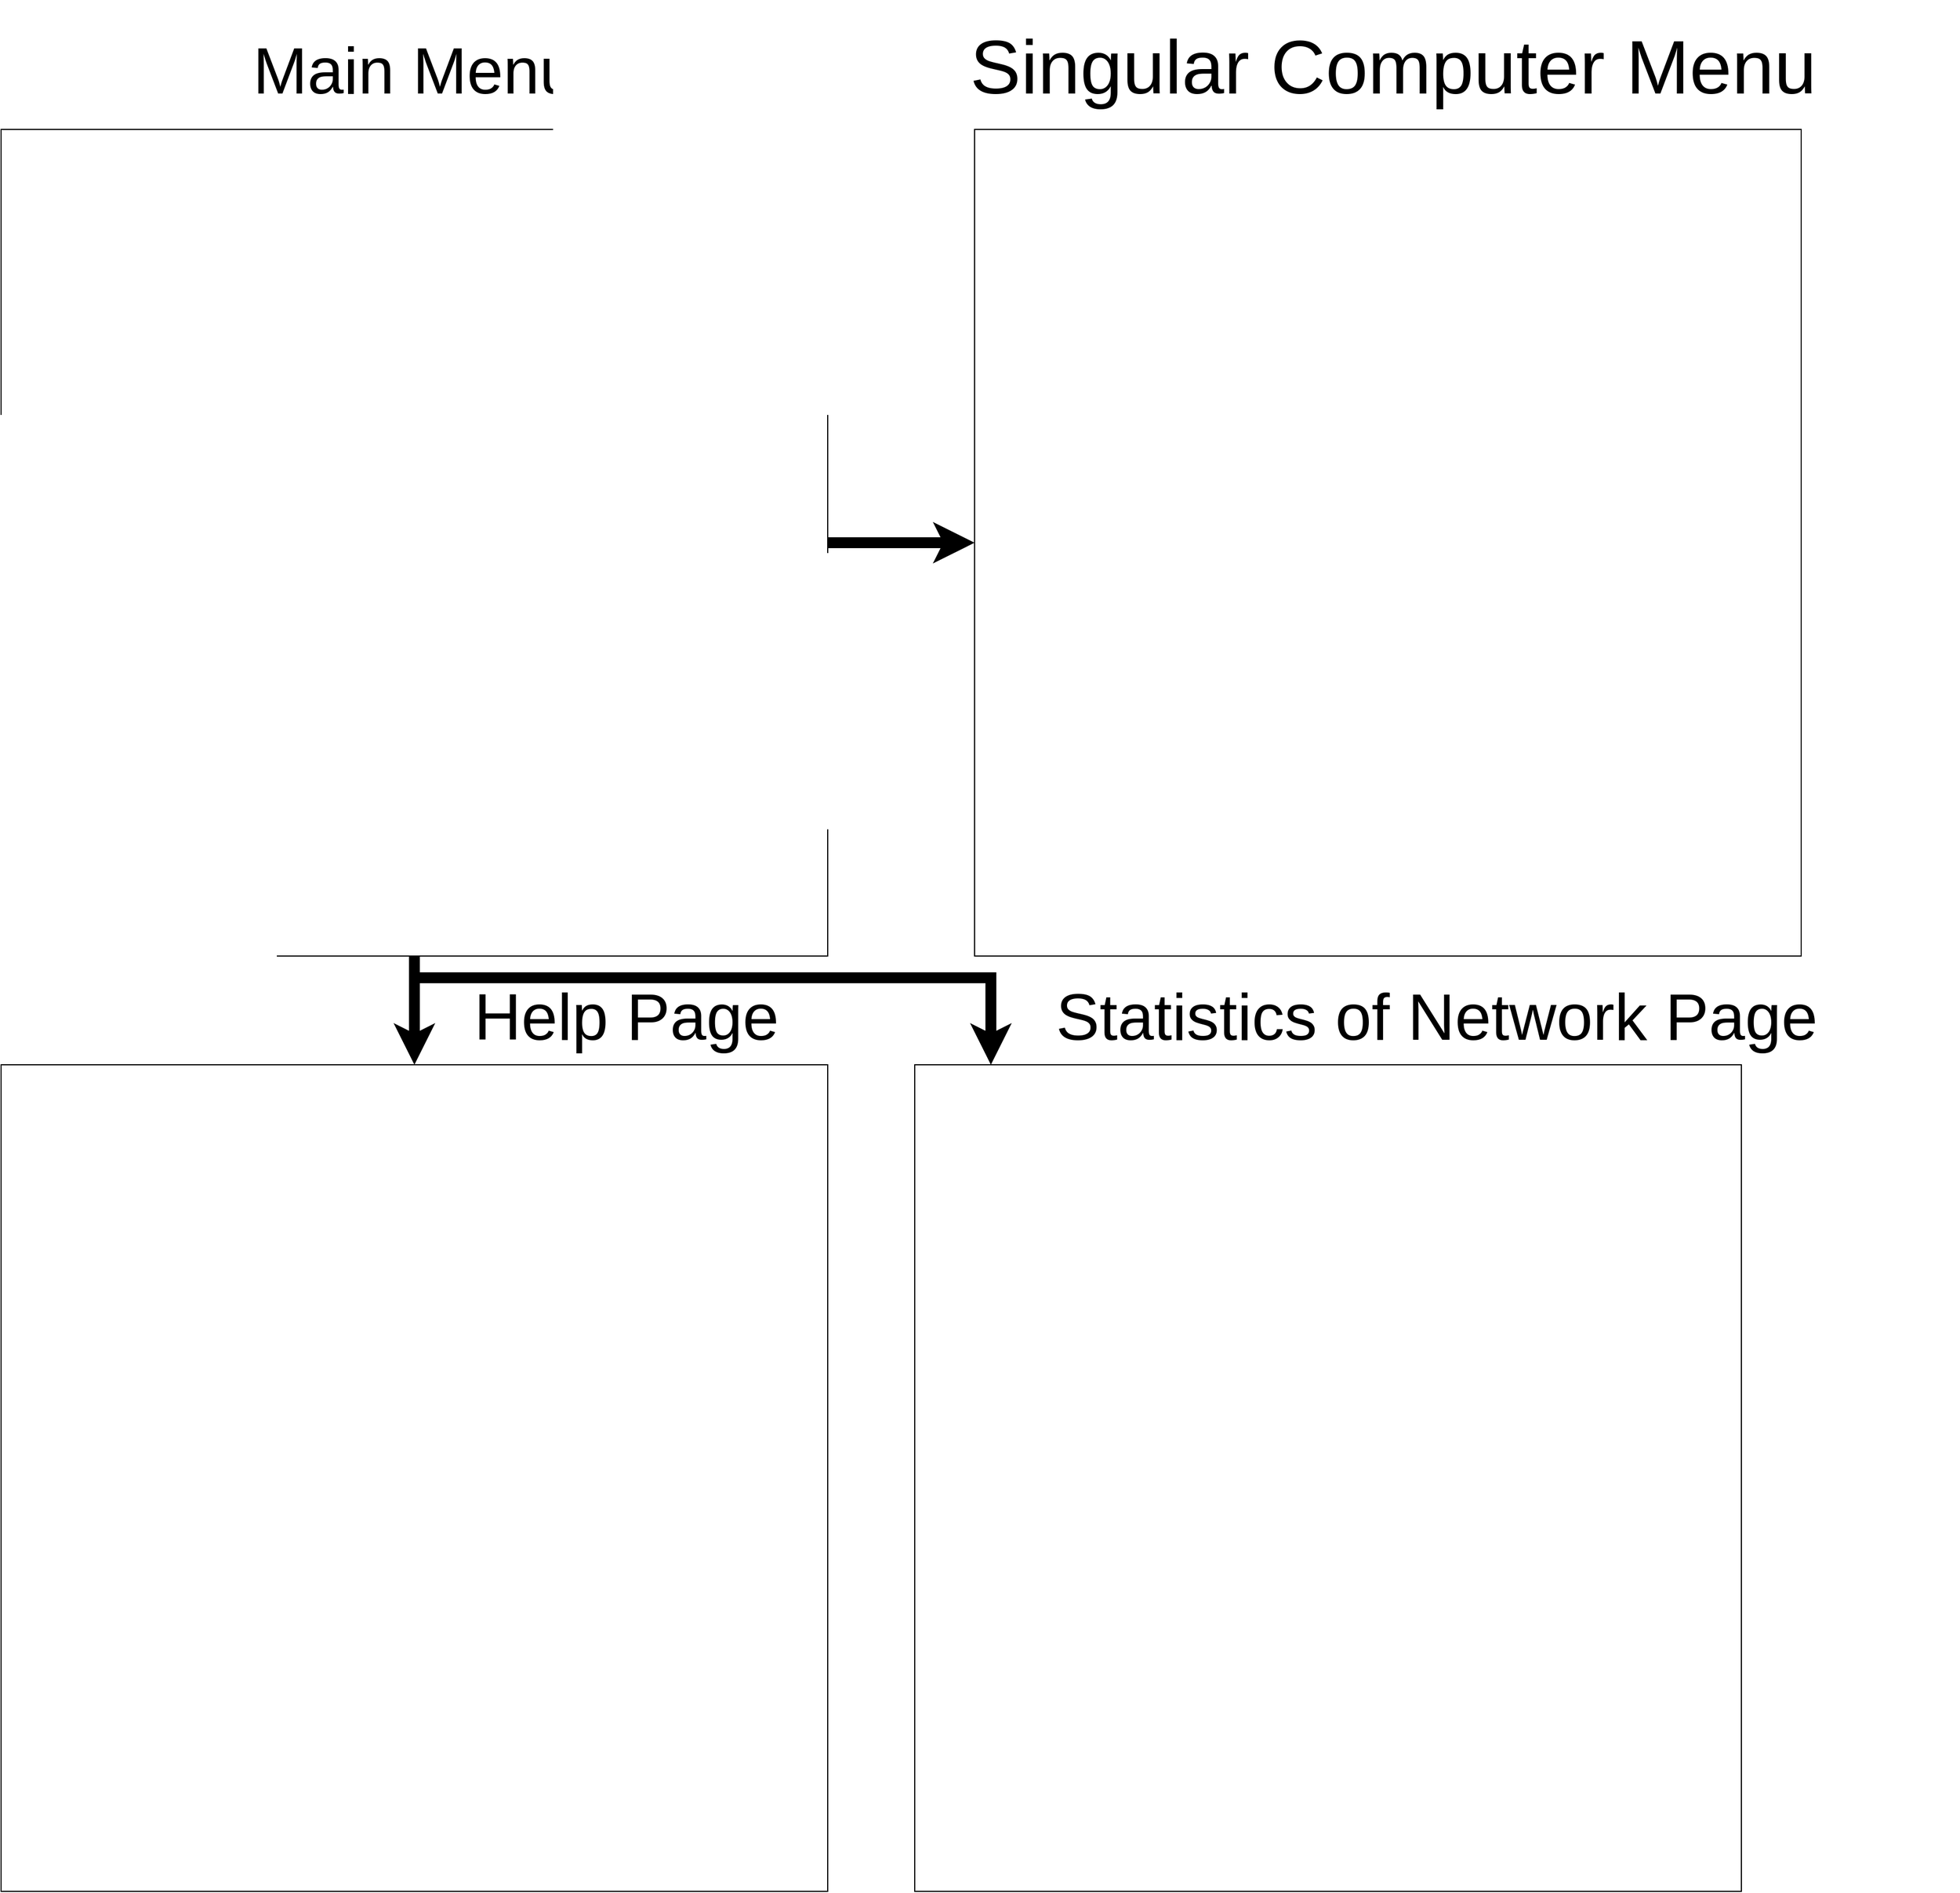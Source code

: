 <mxfile version="16.5.6" type="github">
  <diagram id="siKMfNoxnN-b2ZkhVVGE" name="Page-1">
    <mxGraphModel dx="2849" dy="1543" grid="1" gridSize="10" guides="1" tooltips="1" connect="1" arrows="1" fold="1" page="1" pageScale="1" pageWidth="1200" pageHeight="1600" math="0" shadow="0">
      <root>
        <mxCell id="0" />
        <mxCell id="1" parent="0" />
        <mxCell id="6TStXJAQ2lw-C9cObx5x-1" style="edgeStyle=orthogonalEdgeStyle;rounded=0;orthogonalLoop=1;jettySize=auto;html=1;entryX=0;entryY=0.5;entryDx=0;entryDy=0;strokeWidth=10;" edge="1" parent="1" source="ysnT-oL3roo8hydh4SDA-1" target="ysnT-oL3roo8hydh4SDA-2">
          <mxGeometry relative="1" as="geometry" />
        </mxCell>
        <mxCell id="6TStXJAQ2lw-C9cObx5x-4" style="edgeStyle=orthogonalEdgeStyle;rounded=0;orthogonalLoop=1;jettySize=auto;html=1;entryX=0.5;entryY=0;entryDx=0;entryDy=0;strokeWidth=10;" edge="1" parent="1" source="ysnT-oL3roo8hydh4SDA-1" target="ysnT-oL3roo8hydh4SDA-3">
          <mxGeometry relative="1" as="geometry" />
        </mxCell>
        <mxCell id="6TStXJAQ2lw-C9cObx5x-5" style="edgeStyle=orthogonalEdgeStyle;rounded=0;orthogonalLoop=1;jettySize=auto;html=1;strokeWidth=10;" edge="1" parent="1" source="ysnT-oL3roo8hydh4SDA-1" target="ysnT-oL3roo8hydh4SDA-4">
          <mxGeometry relative="1" as="geometry">
            <Array as="points">
              <mxPoint x="490" y="940" />
              <mxPoint x="1020" y="940" />
            </Array>
          </mxGeometry>
        </mxCell>
        <mxCell id="ysnT-oL3roo8hydh4SDA-1" value="" style="whiteSpace=wrap;html=1;aspect=fixed;" parent="1" vertex="1">
          <mxGeometry x="110" y="160" width="760" height="760" as="geometry" />
        </mxCell>
        <mxCell id="ysnT-oL3roo8hydh4SDA-2" value="" style="whiteSpace=wrap;html=1;aspect=fixed;" parent="1" vertex="1">
          <mxGeometry x="1005" y="160" width="760" height="760" as="geometry" />
        </mxCell>
        <mxCell id="ysnT-oL3roo8hydh4SDA-3" value="" style="whiteSpace=wrap;html=1;aspect=fixed;" parent="1" vertex="1">
          <mxGeometry x="110" y="1020" width="760" height="760" as="geometry" />
        </mxCell>
        <mxCell id="ysnT-oL3roo8hydh4SDA-4" value="" style="whiteSpace=wrap;html=1;aspect=fixed;" parent="1" vertex="1">
          <mxGeometry x="950" y="1020" width="760" height="760" as="geometry" />
        </mxCell>
        <mxCell id="ysnT-oL3roo8hydh4SDA-5" value="&lt;font style=&quot;font-size: 60px&quot;&gt;Main Menu&lt;/font&gt;" style="text;html=1;strokeColor=none;fillColor=none;align=center;verticalAlign=middle;whiteSpace=wrap;rounded=0;fontSize=90;" parent="1" vertex="1">
          <mxGeometry x="205" y="80" width="570" height="30" as="geometry" />
        </mxCell>
        <mxCell id="ysnT-oL3roo8hydh4SDA-6" value="&lt;font style=&quot;font-size: 70px&quot;&gt;Singular Computer Menu&lt;/font&gt;" style="text;html=1;strokeColor=none;fillColor=none;align=center;verticalAlign=middle;whiteSpace=wrap;rounded=0;fontSize=90;" parent="1" vertex="1">
          <mxGeometry x="985" y="80" width="810" height="30" as="geometry" />
        </mxCell>
        <mxCell id="ysnT-oL3roo8hydh4SDA-7" value="&lt;font style=&quot;font-size: 60px&quot;&gt;Statistics of Network Page&lt;/font&gt;" style="text;html=1;strokeColor=none;fillColor=none;align=center;verticalAlign=middle;whiteSpace=wrap;rounded=0;fontSize=90;" parent="1" vertex="1">
          <mxGeometry x="950" y="950" width="960" height="30" as="geometry" />
        </mxCell>
        <mxCell id="ysnT-oL3roo8hydh4SDA-8" value="&lt;font style=&quot;font-size: 60px&quot;&gt;Help Page&lt;/font&gt;" style="text;html=1;strokeColor=none;fillColor=none;align=center;verticalAlign=middle;whiteSpace=wrap;rounded=0;fontSize=90;" parent="1" vertex="1">
          <mxGeometry x="480" y="950" width="410" height="30" as="geometry" />
        </mxCell>
      </root>
    </mxGraphModel>
  </diagram>
</mxfile>
